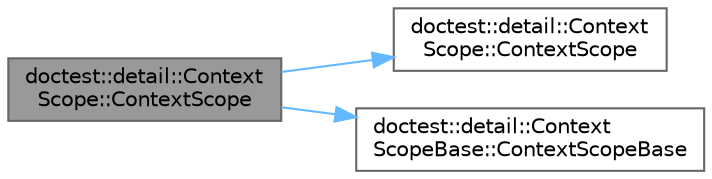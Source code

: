 digraph "doctest::detail::ContextScope::ContextScope"
{
 // LATEX_PDF_SIZE
  bgcolor="transparent";
  edge [fontname=Helvetica,fontsize=10,labelfontname=Helvetica,labelfontsize=10];
  node [fontname=Helvetica,fontsize=10,shape=box,height=0.2,width=0.4];
  rankdir="LR";
  Node1 [id="Node000001",label="doctest::detail::Context\lScope::ContextScope",height=0.2,width=0.4,color="gray40", fillcolor="grey60", style="filled", fontcolor="black",tooltip=" "];
  Node1 -> Node2 [id="edge3_Node000001_Node000002",color="steelblue1",style="solid",tooltip=" "];
  Node2 [id="Node000002",label="doctest::detail::Context\lScope::ContextScope",height=0.2,width=0.4,color="grey40", fillcolor="white", style="filled",URL="$classdoctest_1_1detail_1_1_context_scope.html#a344c76a0374615d567a084c0a0ffd215",tooltip=" "];
  Node1 -> Node3 [id="edge4_Node000001_Node000003",color="steelblue1",style="solid",tooltip=" "];
  Node3 [id="Node000003",label="doctest::detail::Context\lScopeBase::ContextScopeBase",height=0.2,width=0.4,color="grey40", fillcolor="white", style="filled",URL="$classdoctest_1_1detail_1_1_context_scope_base.html#af3a3ff7ad6b98142ef0f7e1d01912d48",tooltip=" "];
}
